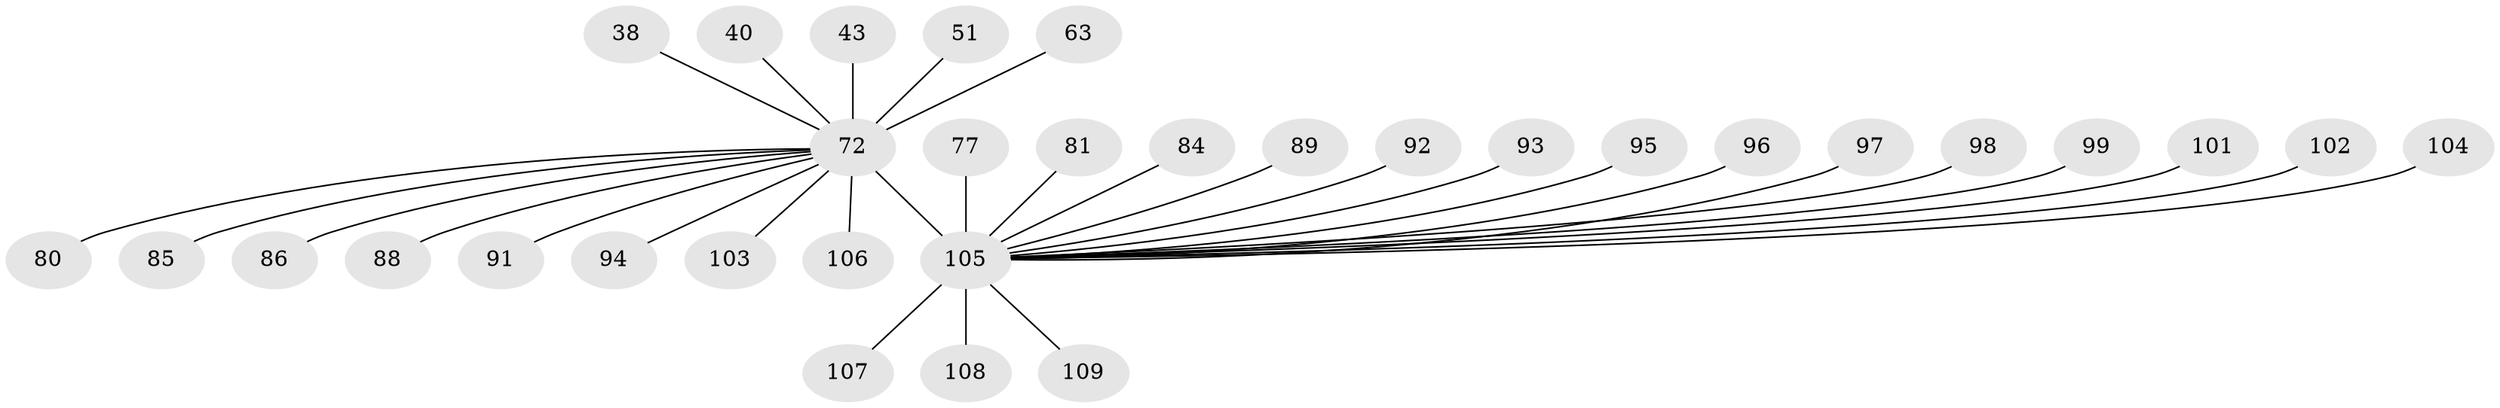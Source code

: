 // original degree distribution, {43: 0.009174311926605505, 1: 0.5137614678899083, 6: 0.045871559633027525, 2: 0.22935779816513763, 3: 0.07339449541284404, 7: 0.01834862385321101, 4: 0.03669724770642202, 5: 0.06422018348623854, 14: 0.009174311926605505}
// Generated by graph-tools (version 1.1) at 2025/50/03/04/25 21:50:55]
// undirected, 32 vertices, 31 edges
graph export_dot {
graph [start="1"]
  node [color=gray90,style=filled];
  38;
  40;
  43;
  51;
  63;
  72 [super="+41+1+2+5+6+14+18+33+35+37"];
  77 [super="+64"];
  80;
  81 [super="+30+79"];
  84;
  85;
  86;
  88;
  89 [super="+75+82"];
  91 [super="+83"];
  92;
  93;
  94;
  95;
  96;
  97 [super="+39+87"];
  98;
  99;
  101;
  102;
  103;
  104;
  105 [super="+26+36+46+52+62+71+66+90+100+16+31+47+54+60+61+69+70+74+78"];
  106 [super="+73"];
  107;
  108;
  109;
  38 -- 72;
  40 -- 72;
  43 -- 72;
  51 -- 72;
  63 -- 72;
  72 -- 105 [weight=24];
  72 -- 86;
  72 -- 80;
  72 -- 85;
  72 -- 88;
  72 -- 91;
  72 -- 94;
  72 -- 103;
  72 -- 106;
  77 -- 105 [weight=2];
  81 -- 105;
  84 -- 105;
  89 -- 105 [weight=2];
  92 -- 105;
  93 -- 105;
  95 -- 105;
  96 -- 105;
  97 -- 105 [weight=4];
  98 -- 105;
  99 -- 105;
  101 -- 105;
  102 -- 105;
  104 -- 105;
  105 -- 109;
  105 -- 107;
  105 -- 108;
}
